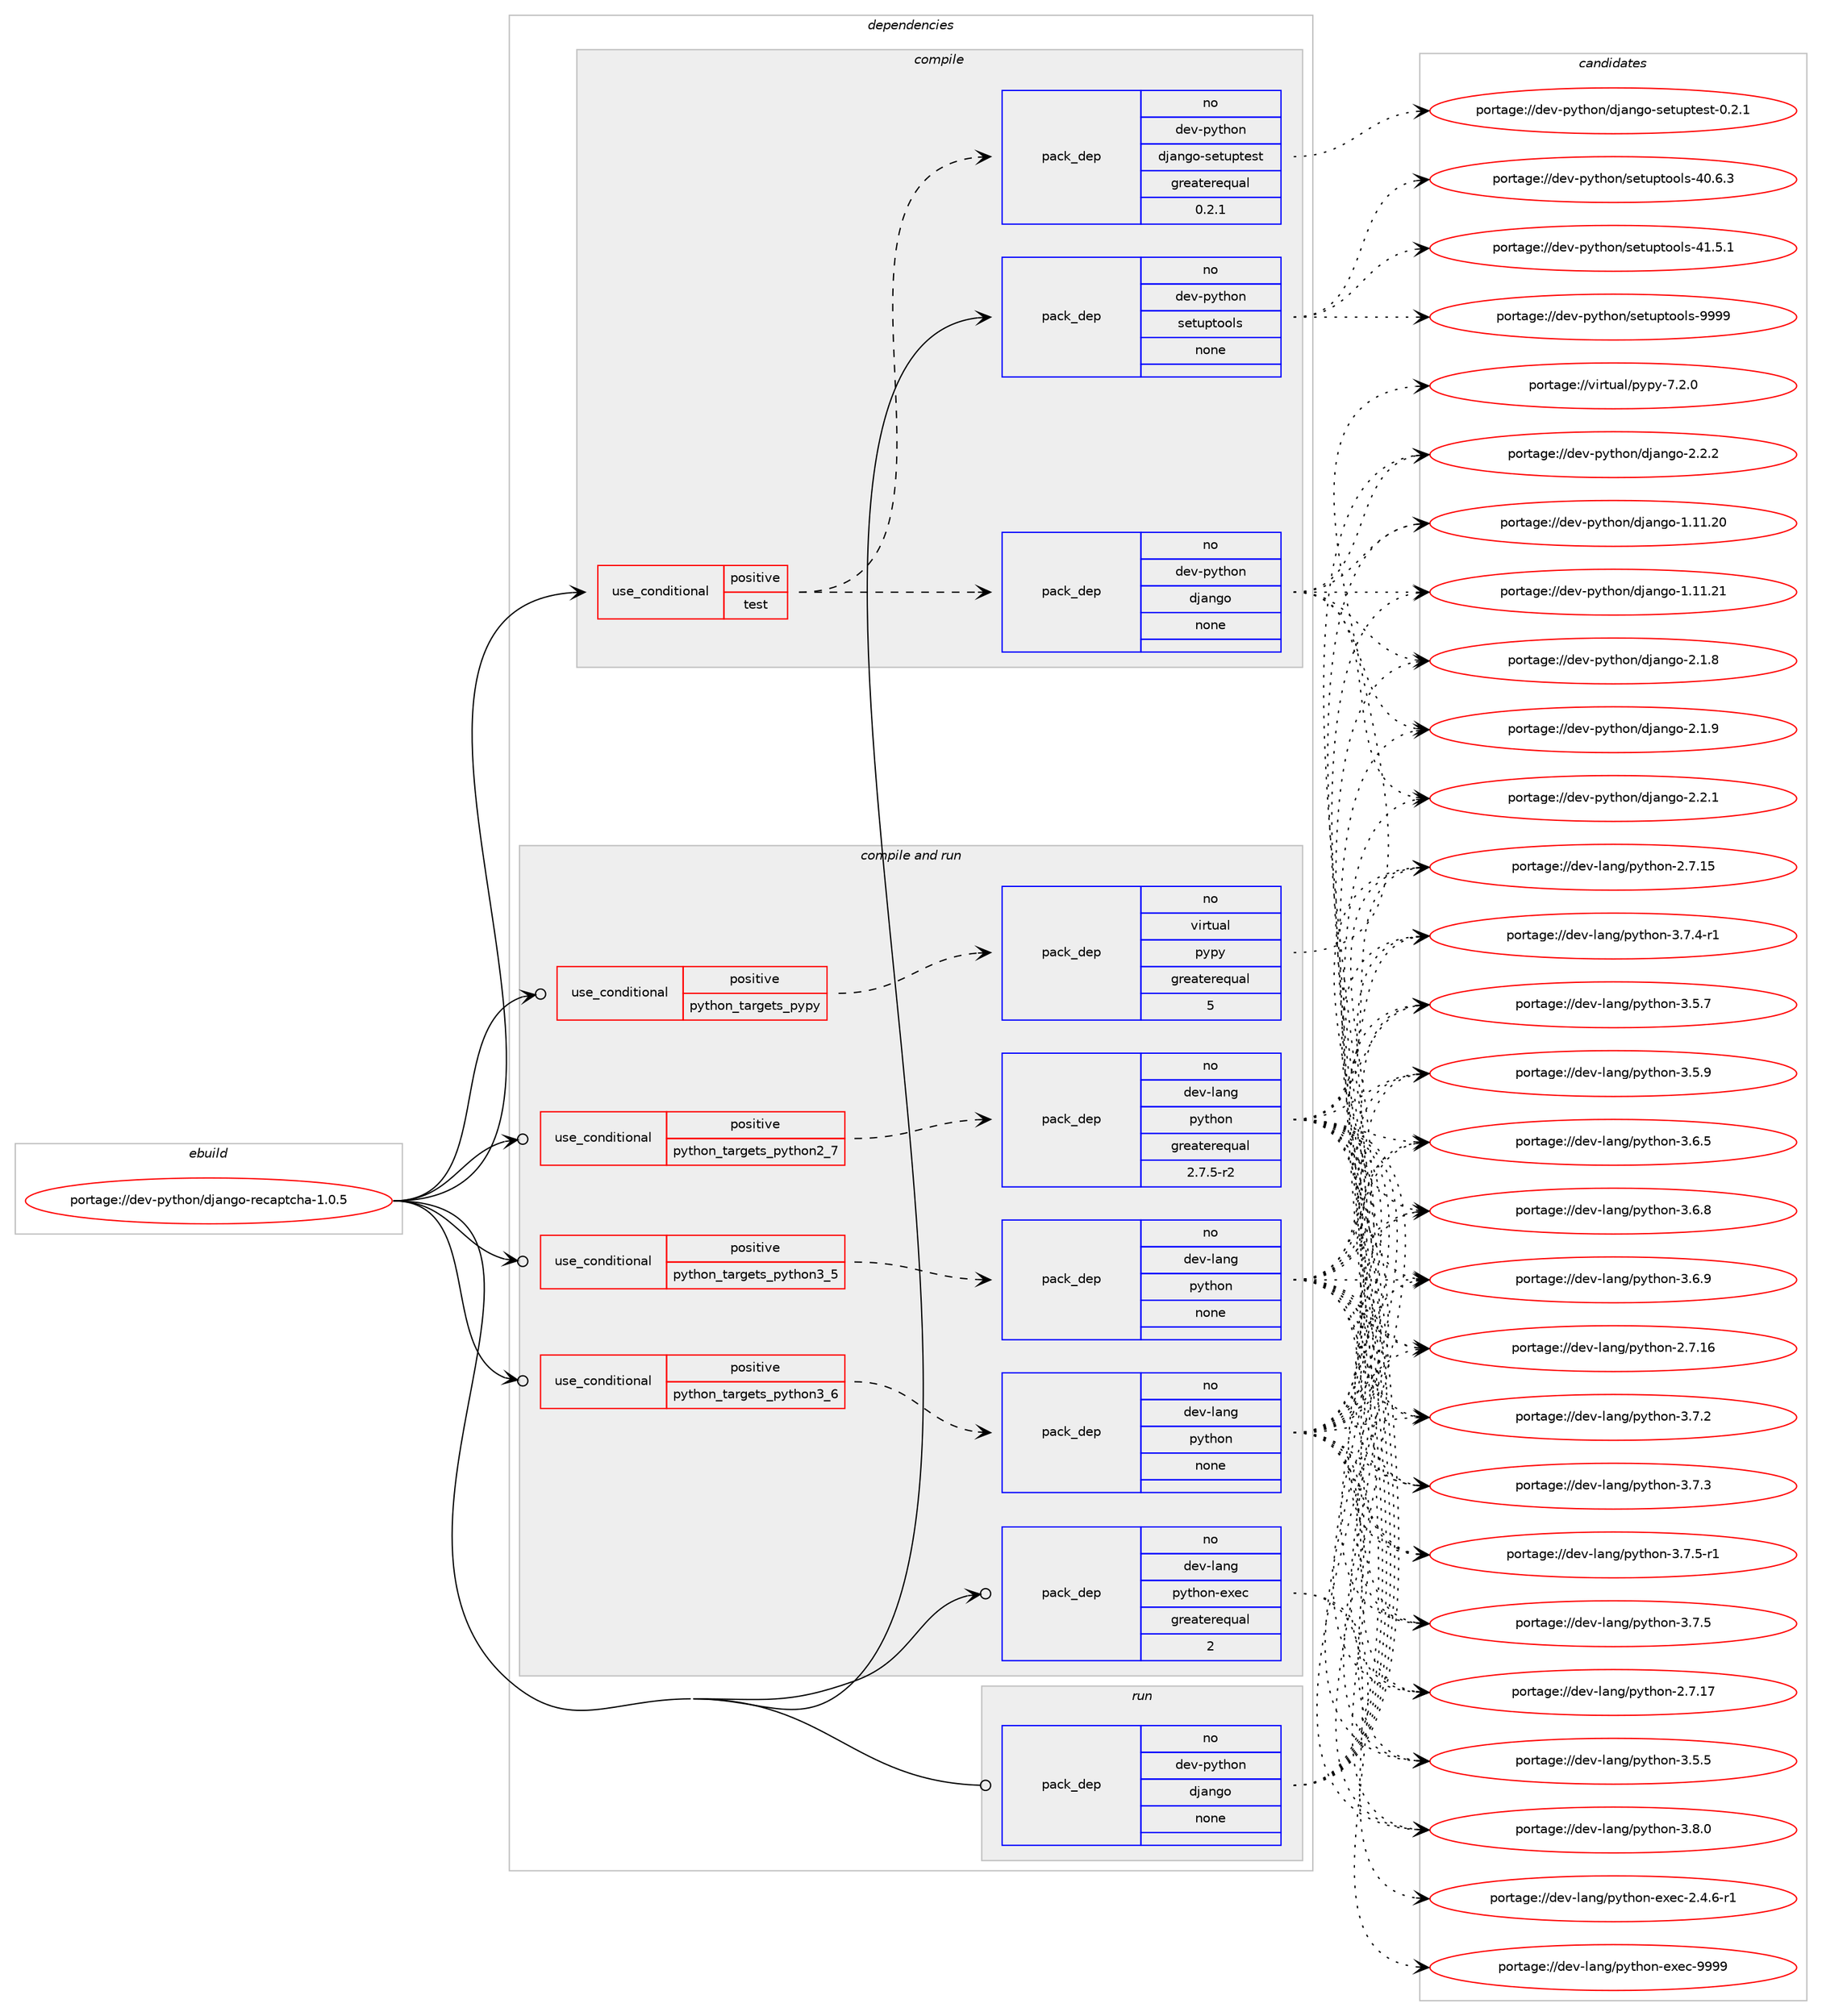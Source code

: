 digraph prolog {

# *************
# Graph options
# *************

newrank=true;
concentrate=true;
compound=true;
graph [rankdir=LR,fontname=Helvetica,fontsize=10,ranksep=1.5];#, ranksep=2.5, nodesep=0.2];
edge  [arrowhead=vee];
node  [fontname=Helvetica,fontsize=10];

# **********
# The ebuild
# **********

subgraph cluster_leftcol {
color=gray;
rank=same;
label=<<i>ebuild</i>>;
id [label="portage://dev-python/django-recaptcha-1.0.5", color=red, width=4, href="../dev-python/django-recaptcha-1.0.5.svg"];
}

# ****************
# The dependencies
# ****************

subgraph cluster_midcol {
color=gray;
label=<<i>dependencies</i>>;
subgraph cluster_compile {
fillcolor="#eeeeee";
style=filled;
label=<<i>compile</i>>;
subgraph cond27797 {
dependency136788 [label=<<TABLE BORDER="0" CELLBORDER="1" CELLSPACING="0" CELLPADDING="4"><TR><TD ROWSPAN="3" CELLPADDING="10">use_conditional</TD></TR><TR><TD>positive</TD></TR><TR><TD>test</TD></TR></TABLE>>, shape=none, color=red];
subgraph pack105678 {
dependency136789 [label=<<TABLE BORDER="0" CELLBORDER="1" CELLSPACING="0" CELLPADDING="4" WIDTH="220"><TR><TD ROWSPAN="6" CELLPADDING="30">pack_dep</TD></TR><TR><TD WIDTH="110">no</TD></TR><TR><TD>dev-python</TD></TR><TR><TD>django</TD></TR><TR><TD>none</TD></TR><TR><TD></TD></TR></TABLE>>, shape=none, color=blue];
}
dependency136788:e -> dependency136789:w [weight=20,style="dashed",arrowhead="vee"];
subgraph pack105679 {
dependency136790 [label=<<TABLE BORDER="0" CELLBORDER="1" CELLSPACING="0" CELLPADDING="4" WIDTH="220"><TR><TD ROWSPAN="6" CELLPADDING="30">pack_dep</TD></TR><TR><TD WIDTH="110">no</TD></TR><TR><TD>dev-python</TD></TR><TR><TD>django-setuptest</TD></TR><TR><TD>greaterequal</TD></TR><TR><TD>0.2.1</TD></TR></TABLE>>, shape=none, color=blue];
}
dependency136788:e -> dependency136790:w [weight=20,style="dashed",arrowhead="vee"];
}
id:e -> dependency136788:w [weight=20,style="solid",arrowhead="vee"];
subgraph pack105680 {
dependency136791 [label=<<TABLE BORDER="0" CELLBORDER="1" CELLSPACING="0" CELLPADDING="4" WIDTH="220"><TR><TD ROWSPAN="6" CELLPADDING="30">pack_dep</TD></TR><TR><TD WIDTH="110">no</TD></TR><TR><TD>dev-python</TD></TR><TR><TD>setuptools</TD></TR><TR><TD>none</TD></TR><TR><TD></TD></TR></TABLE>>, shape=none, color=blue];
}
id:e -> dependency136791:w [weight=20,style="solid",arrowhead="vee"];
}
subgraph cluster_compileandrun {
fillcolor="#eeeeee";
style=filled;
label=<<i>compile and run</i>>;
subgraph cond27798 {
dependency136792 [label=<<TABLE BORDER="0" CELLBORDER="1" CELLSPACING="0" CELLPADDING="4"><TR><TD ROWSPAN="3" CELLPADDING="10">use_conditional</TD></TR><TR><TD>positive</TD></TR><TR><TD>python_targets_pypy</TD></TR></TABLE>>, shape=none, color=red];
subgraph pack105681 {
dependency136793 [label=<<TABLE BORDER="0" CELLBORDER="1" CELLSPACING="0" CELLPADDING="4" WIDTH="220"><TR><TD ROWSPAN="6" CELLPADDING="30">pack_dep</TD></TR><TR><TD WIDTH="110">no</TD></TR><TR><TD>virtual</TD></TR><TR><TD>pypy</TD></TR><TR><TD>greaterequal</TD></TR><TR><TD>5</TD></TR></TABLE>>, shape=none, color=blue];
}
dependency136792:e -> dependency136793:w [weight=20,style="dashed",arrowhead="vee"];
}
id:e -> dependency136792:w [weight=20,style="solid",arrowhead="odotvee"];
subgraph cond27799 {
dependency136794 [label=<<TABLE BORDER="0" CELLBORDER="1" CELLSPACING="0" CELLPADDING="4"><TR><TD ROWSPAN="3" CELLPADDING="10">use_conditional</TD></TR><TR><TD>positive</TD></TR><TR><TD>python_targets_python2_7</TD></TR></TABLE>>, shape=none, color=red];
subgraph pack105682 {
dependency136795 [label=<<TABLE BORDER="0" CELLBORDER="1" CELLSPACING="0" CELLPADDING="4" WIDTH="220"><TR><TD ROWSPAN="6" CELLPADDING="30">pack_dep</TD></TR><TR><TD WIDTH="110">no</TD></TR><TR><TD>dev-lang</TD></TR><TR><TD>python</TD></TR><TR><TD>greaterequal</TD></TR><TR><TD>2.7.5-r2</TD></TR></TABLE>>, shape=none, color=blue];
}
dependency136794:e -> dependency136795:w [weight=20,style="dashed",arrowhead="vee"];
}
id:e -> dependency136794:w [weight=20,style="solid",arrowhead="odotvee"];
subgraph cond27800 {
dependency136796 [label=<<TABLE BORDER="0" CELLBORDER="1" CELLSPACING="0" CELLPADDING="4"><TR><TD ROWSPAN="3" CELLPADDING="10">use_conditional</TD></TR><TR><TD>positive</TD></TR><TR><TD>python_targets_python3_5</TD></TR></TABLE>>, shape=none, color=red];
subgraph pack105683 {
dependency136797 [label=<<TABLE BORDER="0" CELLBORDER="1" CELLSPACING="0" CELLPADDING="4" WIDTH="220"><TR><TD ROWSPAN="6" CELLPADDING="30">pack_dep</TD></TR><TR><TD WIDTH="110">no</TD></TR><TR><TD>dev-lang</TD></TR><TR><TD>python</TD></TR><TR><TD>none</TD></TR><TR><TD></TD></TR></TABLE>>, shape=none, color=blue];
}
dependency136796:e -> dependency136797:w [weight=20,style="dashed",arrowhead="vee"];
}
id:e -> dependency136796:w [weight=20,style="solid",arrowhead="odotvee"];
subgraph cond27801 {
dependency136798 [label=<<TABLE BORDER="0" CELLBORDER="1" CELLSPACING="0" CELLPADDING="4"><TR><TD ROWSPAN="3" CELLPADDING="10">use_conditional</TD></TR><TR><TD>positive</TD></TR><TR><TD>python_targets_python3_6</TD></TR></TABLE>>, shape=none, color=red];
subgraph pack105684 {
dependency136799 [label=<<TABLE BORDER="0" CELLBORDER="1" CELLSPACING="0" CELLPADDING="4" WIDTH="220"><TR><TD ROWSPAN="6" CELLPADDING="30">pack_dep</TD></TR><TR><TD WIDTH="110">no</TD></TR><TR><TD>dev-lang</TD></TR><TR><TD>python</TD></TR><TR><TD>none</TD></TR><TR><TD></TD></TR></TABLE>>, shape=none, color=blue];
}
dependency136798:e -> dependency136799:w [weight=20,style="dashed",arrowhead="vee"];
}
id:e -> dependency136798:w [weight=20,style="solid",arrowhead="odotvee"];
subgraph pack105685 {
dependency136800 [label=<<TABLE BORDER="0" CELLBORDER="1" CELLSPACING="0" CELLPADDING="4" WIDTH="220"><TR><TD ROWSPAN="6" CELLPADDING="30">pack_dep</TD></TR><TR><TD WIDTH="110">no</TD></TR><TR><TD>dev-lang</TD></TR><TR><TD>python-exec</TD></TR><TR><TD>greaterequal</TD></TR><TR><TD>2</TD></TR></TABLE>>, shape=none, color=blue];
}
id:e -> dependency136800:w [weight=20,style="solid",arrowhead="odotvee"];
}
subgraph cluster_run {
fillcolor="#eeeeee";
style=filled;
label=<<i>run</i>>;
subgraph pack105686 {
dependency136801 [label=<<TABLE BORDER="0" CELLBORDER="1" CELLSPACING="0" CELLPADDING="4" WIDTH="220"><TR><TD ROWSPAN="6" CELLPADDING="30">pack_dep</TD></TR><TR><TD WIDTH="110">no</TD></TR><TR><TD>dev-python</TD></TR><TR><TD>django</TD></TR><TR><TD>none</TD></TR><TR><TD></TD></TR></TABLE>>, shape=none, color=blue];
}
id:e -> dependency136801:w [weight=20,style="solid",arrowhead="odot"];
}
}

# **************
# The candidates
# **************

subgraph cluster_choices {
rank=same;
color=gray;
label=<<i>candidates</i>>;

subgraph choice105678 {
color=black;
nodesep=1;
choiceportage1001011184511212111610411111047100106971101031114549464949465048 [label="portage://dev-python/django-1.11.20", color=red, width=4,href="../dev-python/django-1.11.20.svg"];
choiceportage1001011184511212111610411111047100106971101031114549464949465049 [label="portage://dev-python/django-1.11.21", color=red, width=4,href="../dev-python/django-1.11.21.svg"];
choiceportage100101118451121211161041111104710010697110103111455046494656 [label="portage://dev-python/django-2.1.8", color=red, width=4,href="../dev-python/django-2.1.8.svg"];
choiceportage100101118451121211161041111104710010697110103111455046494657 [label="portage://dev-python/django-2.1.9", color=red, width=4,href="../dev-python/django-2.1.9.svg"];
choiceportage100101118451121211161041111104710010697110103111455046504649 [label="portage://dev-python/django-2.2.1", color=red, width=4,href="../dev-python/django-2.2.1.svg"];
choiceportage100101118451121211161041111104710010697110103111455046504650 [label="portage://dev-python/django-2.2.2", color=red, width=4,href="../dev-python/django-2.2.2.svg"];
dependency136789:e -> choiceportage1001011184511212111610411111047100106971101031114549464949465048:w [style=dotted,weight="100"];
dependency136789:e -> choiceportage1001011184511212111610411111047100106971101031114549464949465049:w [style=dotted,weight="100"];
dependency136789:e -> choiceportage100101118451121211161041111104710010697110103111455046494656:w [style=dotted,weight="100"];
dependency136789:e -> choiceportage100101118451121211161041111104710010697110103111455046494657:w [style=dotted,weight="100"];
dependency136789:e -> choiceportage100101118451121211161041111104710010697110103111455046504649:w [style=dotted,weight="100"];
dependency136789:e -> choiceportage100101118451121211161041111104710010697110103111455046504650:w [style=dotted,weight="100"];
}
subgraph choice105679 {
color=black;
nodesep=1;
choiceportage10010111845112121116104111110471001069711010311145115101116117112116101115116454846504649 [label="portage://dev-python/django-setuptest-0.2.1", color=red, width=4,href="../dev-python/django-setuptest-0.2.1.svg"];
dependency136790:e -> choiceportage10010111845112121116104111110471001069711010311145115101116117112116101115116454846504649:w [style=dotted,weight="100"];
}
subgraph choice105680 {
color=black;
nodesep=1;
choiceportage100101118451121211161041111104711510111611711211611111110811545524846544651 [label="portage://dev-python/setuptools-40.6.3", color=red, width=4,href="../dev-python/setuptools-40.6.3.svg"];
choiceportage100101118451121211161041111104711510111611711211611111110811545524946534649 [label="portage://dev-python/setuptools-41.5.1", color=red, width=4,href="../dev-python/setuptools-41.5.1.svg"];
choiceportage10010111845112121116104111110471151011161171121161111111081154557575757 [label="portage://dev-python/setuptools-9999", color=red, width=4,href="../dev-python/setuptools-9999.svg"];
dependency136791:e -> choiceportage100101118451121211161041111104711510111611711211611111110811545524846544651:w [style=dotted,weight="100"];
dependency136791:e -> choiceportage100101118451121211161041111104711510111611711211611111110811545524946534649:w [style=dotted,weight="100"];
dependency136791:e -> choiceportage10010111845112121116104111110471151011161171121161111111081154557575757:w [style=dotted,weight="100"];
}
subgraph choice105681 {
color=black;
nodesep=1;
choiceportage1181051141161179710847112121112121455546504648 [label="portage://virtual/pypy-7.2.0", color=red, width=4,href="../virtual/pypy-7.2.0.svg"];
dependency136793:e -> choiceportage1181051141161179710847112121112121455546504648:w [style=dotted,weight="100"];
}
subgraph choice105682 {
color=black;
nodesep=1;
choiceportage10010111845108971101034711212111610411111045504655464953 [label="portage://dev-lang/python-2.7.15", color=red, width=4,href="../dev-lang/python-2.7.15.svg"];
choiceportage10010111845108971101034711212111610411111045504655464954 [label="portage://dev-lang/python-2.7.16", color=red, width=4,href="../dev-lang/python-2.7.16.svg"];
choiceportage10010111845108971101034711212111610411111045504655464955 [label="portage://dev-lang/python-2.7.17", color=red, width=4,href="../dev-lang/python-2.7.17.svg"];
choiceportage100101118451089711010347112121116104111110455146534653 [label="portage://dev-lang/python-3.5.5", color=red, width=4,href="../dev-lang/python-3.5.5.svg"];
choiceportage100101118451089711010347112121116104111110455146534655 [label="portage://dev-lang/python-3.5.7", color=red, width=4,href="../dev-lang/python-3.5.7.svg"];
choiceportage100101118451089711010347112121116104111110455146534657 [label="portage://dev-lang/python-3.5.9", color=red, width=4,href="../dev-lang/python-3.5.9.svg"];
choiceportage100101118451089711010347112121116104111110455146544653 [label="portage://dev-lang/python-3.6.5", color=red, width=4,href="../dev-lang/python-3.6.5.svg"];
choiceportage100101118451089711010347112121116104111110455146544656 [label="portage://dev-lang/python-3.6.8", color=red, width=4,href="../dev-lang/python-3.6.8.svg"];
choiceportage100101118451089711010347112121116104111110455146544657 [label="portage://dev-lang/python-3.6.9", color=red, width=4,href="../dev-lang/python-3.6.9.svg"];
choiceportage100101118451089711010347112121116104111110455146554650 [label="portage://dev-lang/python-3.7.2", color=red, width=4,href="../dev-lang/python-3.7.2.svg"];
choiceportage100101118451089711010347112121116104111110455146554651 [label="portage://dev-lang/python-3.7.3", color=red, width=4,href="../dev-lang/python-3.7.3.svg"];
choiceportage1001011184510897110103471121211161041111104551465546524511449 [label="portage://dev-lang/python-3.7.4-r1", color=red, width=4,href="../dev-lang/python-3.7.4-r1.svg"];
choiceportage100101118451089711010347112121116104111110455146554653 [label="portage://dev-lang/python-3.7.5", color=red, width=4,href="../dev-lang/python-3.7.5.svg"];
choiceportage1001011184510897110103471121211161041111104551465546534511449 [label="portage://dev-lang/python-3.7.5-r1", color=red, width=4,href="../dev-lang/python-3.7.5-r1.svg"];
choiceportage100101118451089711010347112121116104111110455146564648 [label="portage://dev-lang/python-3.8.0", color=red, width=4,href="../dev-lang/python-3.8.0.svg"];
dependency136795:e -> choiceportage10010111845108971101034711212111610411111045504655464953:w [style=dotted,weight="100"];
dependency136795:e -> choiceportage10010111845108971101034711212111610411111045504655464954:w [style=dotted,weight="100"];
dependency136795:e -> choiceportage10010111845108971101034711212111610411111045504655464955:w [style=dotted,weight="100"];
dependency136795:e -> choiceportage100101118451089711010347112121116104111110455146534653:w [style=dotted,weight="100"];
dependency136795:e -> choiceportage100101118451089711010347112121116104111110455146534655:w [style=dotted,weight="100"];
dependency136795:e -> choiceportage100101118451089711010347112121116104111110455146534657:w [style=dotted,weight="100"];
dependency136795:e -> choiceportage100101118451089711010347112121116104111110455146544653:w [style=dotted,weight="100"];
dependency136795:e -> choiceportage100101118451089711010347112121116104111110455146544656:w [style=dotted,weight="100"];
dependency136795:e -> choiceportage100101118451089711010347112121116104111110455146544657:w [style=dotted,weight="100"];
dependency136795:e -> choiceportage100101118451089711010347112121116104111110455146554650:w [style=dotted,weight="100"];
dependency136795:e -> choiceportage100101118451089711010347112121116104111110455146554651:w [style=dotted,weight="100"];
dependency136795:e -> choiceportage1001011184510897110103471121211161041111104551465546524511449:w [style=dotted,weight="100"];
dependency136795:e -> choiceportage100101118451089711010347112121116104111110455146554653:w [style=dotted,weight="100"];
dependency136795:e -> choiceportage1001011184510897110103471121211161041111104551465546534511449:w [style=dotted,weight="100"];
dependency136795:e -> choiceportage100101118451089711010347112121116104111110455146564648:w [style=dotted,weight="100"];
}
subgraph choice105683 {
color=black;
nodesep=1;
choiceportage10010111845108971101034711212111610411111045504655464953 [label="portage://dev-lang/python-2.7.15", color=red, width=4,href="../dev-lang/python-2.7.15.svg"];
choiceportage10010111845108971101034711212111610411111045504655464954 [label="portage://dev-lang/python-2.7.16", color=red, width=4,href="../dev-lang/python-2.7.16.svg"];
choiceportage10010111845108971101034711212111610411111045504655464955 [label="portage://dev-lang/python-2.7.17", color=red, width=4,href="../dev-lang/python-2.7.17.svg"];
choiceportage100101118451089711010347112121116104111110455146534653 [label="portage://dev-lang/python-3.5.5", color=red, width=4,href="../dev-lang/python-3.5.5.svg"];
choiceportage100101118451089711010347112121116104111110455146534655 [label="portage://dev-lang/python-3.5.7", color=red, width=4,href="../dev-lang/python-3.5.7.svg"];
choiceportage100101118451089711010347112121116104111110455146534657 [label="portage://dev-lang/python-3.5.9", color=red, width=4,href="../dev-lang/python-3.5.9.svg"];
choiceportage100101118451089711010347112121116104111110455146544653 [label="portage://dev-lang/python-3.6.5", color=red, width=4,href="../dev-lang/python-3.6.5.svg"];
choiceportage100101118451089711010347112121116104111110455146544656 [label="portage://dev-lang/python-3.6.8", color=red, width=4,href="../dev-lang/python-3.6.8.svg"];
choiceportage100101118451089711010347112121116104111110455146544657 [label="portage://dev-lang/python-3.6.9", color=red, width=4,href="../dev-lang/python-3.6.9.svg"];
choiceportage100101118451089711010347112121116104111110455146554650 [label="portage://dev-lang/python-3.7.2", color=red, width=4,href="../dev-lang/python-3.7.2.svg"];
choiceportage100101118451089711010347112121116104111110455146554651 [label="portage://dev-lang/python-3.7.3", color=red, width=4,href="../dev-lang/python-3.7.3.svg"];
choiceportage1001011184510897110103471121211161041111104551465546524511449 [label="portage://dev-lang/python-3.7.4-r1", color=red, width=4,href="../dev-lang/python-3.7.4-r1.svg"];
choiceportage100101118451089711010347112121116104111110455146554653 [label="portage://dev-lang/python-3.7.5", color=red, width=4,href="../dev-lang/python-3.7.5.svg"];
choiceportage1001011184510897110103471121211161041111104551465546534511449 [label="portage://dev-lang/python-3.7.5-r1", color=red, width=4,href="../dev-lang/python-3.7.5-r1.svg"];
choiceportage100101118451089711010347112121116104111110455146564648 [label="portage://dev-lang/python-3.8.0", color=red, width=4,href="../dev-lang/python-3.8.0.svg"];
dependency136797:e -> choiceportage10010111845108971101034711212111610411111045504655464953:w [style=dotted,weight="100"];
dependency136797:e -> choiceportage10010111845108971101034711212111610411111045504655464954:w [style=dotted,weight="100"];
dependency136797:e -> choiceportage10010111845108971101034711212111610411111045504655464955:w [style=dotted,weight="100"];
dependency136797:e -> choiceportage100101118451089711010347112121116104111110455146534653:w [style=dotted,weight="100"];
dependency136797:e -> choiceportage100101118451089711010347112121116104111110455146534655:w [style=dotted,weight="100"];
dependency136797:e -> choiceportage100101118451089711010347112121116104111110455146534657:w [style=dotted,weight="100"];
dependency136797:e -> choiceportage100101118451089711010347112121116104111110455146544653:w [style=dotted,weight="100"];
dependency136797:e -> choiceportage100101118451089711010347112121116104111110455146544656:w [style=dotted,weight="100"];
dependency136797:e -> choiceportage100101118451089711010347112121116104111110455146544657:w [style=dotted,weight="100"];
dependency136797:e -> choiceportage100101118451089711010347112121116104111110455146554650:w [style=dotted,weight="100"];
dependency136797:e -> choiceportage100101118451089711010347112121116104111110455146554651:w [style=dotted,weight="100"];
dependency136797:e -> choiceportage1001011184510897110103471121211161041111104551465546524511449:w [style=dotted,weight="100"];
dependency136797:e -> choiceportage100101118451089711010347112121116104111110455146554653:w [style=dotted,weight="100"];
dependency136797:e -> choiceportage1001011184510897110103471121211161041111104551465546534511449:w [style=dotted,weight="100"];
dependency136797:e -> choiceportage100101118451089711010347112121116104111110455146564648:w [style=dotted,weight="100"];
}
subgraph choice105684 {
color=black;
nodesep=1;
choiceportage10010111845108971101034711212111610411111045504655464953 [label="portage://dev-lang/python-2.7.15", color=red, width=4,href="../dev-lang/python-2.7.15.svg"];
choiceportage10010111845108971101034711212111610411111045504655464954 [label="portage://dev-lang/python-2.7.16", color=red, width=4,href="../dev-lang/python-2.7.16.svg"];
choiceportage10010111845108971101034711212111610411111045504655464955 [label="portage://dev-lang/python-2.7.17", color=red, width=4,href="../dev-lang/python-2.7.17.svg"];
choiceportage100101118451089711010347112121116104111110455146534653 [label="portage://dev-lang/python-3.5.5", color=red, width=4,href="../dev-lang/python-3.5.5.svg"];
choiceportage100101118451089711010347112121116104111110455146534655 [label="portage://dev-lang/python-3.5.7", color=red, width=4,href="../dev-lang/python-3.5.7.svg"];
choiceportage100101118451089711010347112121116104111110455146534657 [label="portage://dev-lang/python-3.5.9", color=red, width=4,href="../dev-lang/python-3.5.9.svg"];
choiceportage100101118451089711010347112121116104111110455146544653 [label="portage://dev-lang/python-3.6.5", color=red, width=4,href="../dev-lang/python-3.6.5.svg"];
choiceportage100101118451089711010347112121116104111110455146544656 [label="portage://dev-lang/python-3.6.8", color=red, width=4,href="../dev-lang/python-3.6.8.svg"];
choiceportage100101118451089711010347112121116104111110455146544657 [label="portage://dev-lang/python-3.6.9", color=red, width=4,href="../dev-lang/python-3.6.9.svg"];
choiceportage100101118451089711010347112121116104111110455146554650 [label="portage://dev-lang/python-3.7.2", color=red, width=4,href="../dev-lang/python-3.7.2.svg"];
choiceportage100101118451089711010347112121116104111110455146554651 [label="portage://dev-lang/python-3.7.3", color=red, width=4,href="../dev-lang/python-3.7.3.svg"];
choiceportage1001011184510897110103471121211161041111104551465546524511449 [label="portage://dev-lang/python-3.7.4-r1", color=red, width=4,href="../dev-lang/python-3.7.4-r1.svg"];
choiceportage100101118451089711010347112121116104111110455146554653 [label="portage://dev-lang/python-3.7.5", color=red, width=4,href="../dev-lang/python-3.7.5.svg"];
choiceportage1001011184510897110103471121211161041111104551465546534511449 [label="portage://dev-lang/python-3.7.5-r1", color=red, width=4,href="../dev-lang/python-3.7.5-r1.svg"];
choiceportage100101118451089711010347112121116104111110455146564648 [label="portage://dev-lang/python-3.8.0", color=red, width=4,href="../dev-lang/python-3.8.0.svg"];
dependency136799:e -> choiceportage10010111845108971101034711212111610411111045504655464953:w [style=dotted,weight="100"];
dependency136799:e -> choiceportage10010111845108971101034711212111610411111045504655464954:w [style=dotted,weight="100"];
dependency136799:e -> choiceportage10010111845108971101034711212111610411111045504655464955:w [style=dotted,weight="100"];
dependency136799:e -> choiceportage100101118451089711010347112121116104111110455146534653:w [style=dotted,weight="100"];
dependency136799:e -> choiceportage100101118451089711010347112121116104111110455146534655:w [style=dotted,weight="100"];
dependency136799:e -> choiceportage100101118451089711010347112121116104111110455146534657:w [style=dotted,weight="100"];
dependency136799:e -> choiceportage100101118451089711010347112121116104111110455146544653:w [style=dotted,weight="100"];
dependency136799:e -> choiceportage100101118451089711010347112121116104111110455146544656:w [style=dotted,weight="100"];
dependency136799:e -> choiceportage100101118451089711010347112121116104111110455146544657:w [style=dotted,weight="100"];
dependency136799:e -> choiceportage100101118451089711010347112121116104111110455146554650:w [style=dotted,weight="100"];
dependency136799:e -> choiceportage100101118451089711010347112121116104111110455146554651:w [style=dotted,weight="100"];
dependency136799:e -> choiceportage1001011184510897110103471121211161041111104551465546524511449:w [style=dotted,weight="100"];
dependency136799:e -> choiceportage100101118451089711010347112121116104111110455146554653:w [style=dotted,weight="100"];
dependency136799:e -> choiceportage1001011184510897110103471121211161041111104551465546534511449:w [style=dotted,weight="100"];
dependency136799:e -> choiceportage100101118451089711010347112121116104111110455146564648:w [style=dotted,weight="100"];
}
subgraph choice105685 {
color=black;
nodesep=1;
choiceportage10010111845108971101034711212111610411111045101120101994550465246544511449 [label="portage://dev-lang/python-exec-2.4.6-r1", color=red, width=4,href="../dev-lang/python-exec-2.4.6-r1.svg"];
choiceportage10010111845108971101034711212111610411111045101120101994557575757 [label="portage://dev-lang/python-exec-9999", color=red, width=4,href="../dev-lang/python-exec-9999.svg"];
dependency136800:e -> choiceportage10010111845108971101034711212111610411111045101120101994550465246544511449:w [style=dotted,weight="100"];
dependency136800:e -> choiceportage10010111845108971101034711212111610411111045101120101994557575757:w [style=dotted,weight="100"];
}
subgraph choice105686 {
color=black;
nodesep=1;
choiceportage1001011184511212111610411111047100106971101031114549464949465048 [label="portage://dev-python/django-1.11.20", color=red, width=4,href="../dev-python/django-1.11.20.svg"];
choiceportage1001011184511212111610411111047100106971101031114549464949465049 [label="portage://dev-python/django-1.11.21", color=red, width=4,href="../dev-python/django-1.11.21.svg"];
choiceportage100101118451121211161041111104710010697110103111455046494656 [label="portage://dev-python/django-2.1.8", color=red, width=4,href="../dev-python/django-2.1.8.svg"];
choiceportage100101118451121211161041111104710010697110103111455046494657 [label="portage://dev-python/django-2.1.9", color=red, width=4,href="../dev-python/django-2.1.9.svg"];
choiceportage100101118451121211161041111104710010697110103111455046504649 [label="portage://dev-python/django-2.2.1", color=red, width=4,href="../dev-python/django-2.2.1.svg"];
choiceportage100101118451121211161041111104710010697110103111455046504650 [label="portage://dev-python/django-2.2.2", color=red, width=4,href="../dev-python/django-2.2.2.svg"];
dependency136801:e -> choiceportage1001011184511212111610411111047100106971101031114549464949465048:w [style=dotted,weight="100"];
dependency136801:e -> choiceportage1001011184511212111610411111047100106971101031114549464949465049:w [style=dotted,weight="100"];
dependency136801:e -> choiceportage100101118451121211161041111104710010697110103111455046494656:w [style=dotted,weight="100"];
dependency136801:e -> choiceportage100101118451121211161041111104710010697110103111455046494657:w [style=dotted,weight="100"];
dependency136801:e -> choiceportage100101118451121211161041111104710010697110103111455046504649:w [style=dotted,weight="100"];
dependency136801:e -> choiceportage100101118451121211161041111104710010697110103111455046504650:w [style=dotted,weight="100"];
}
}

}
